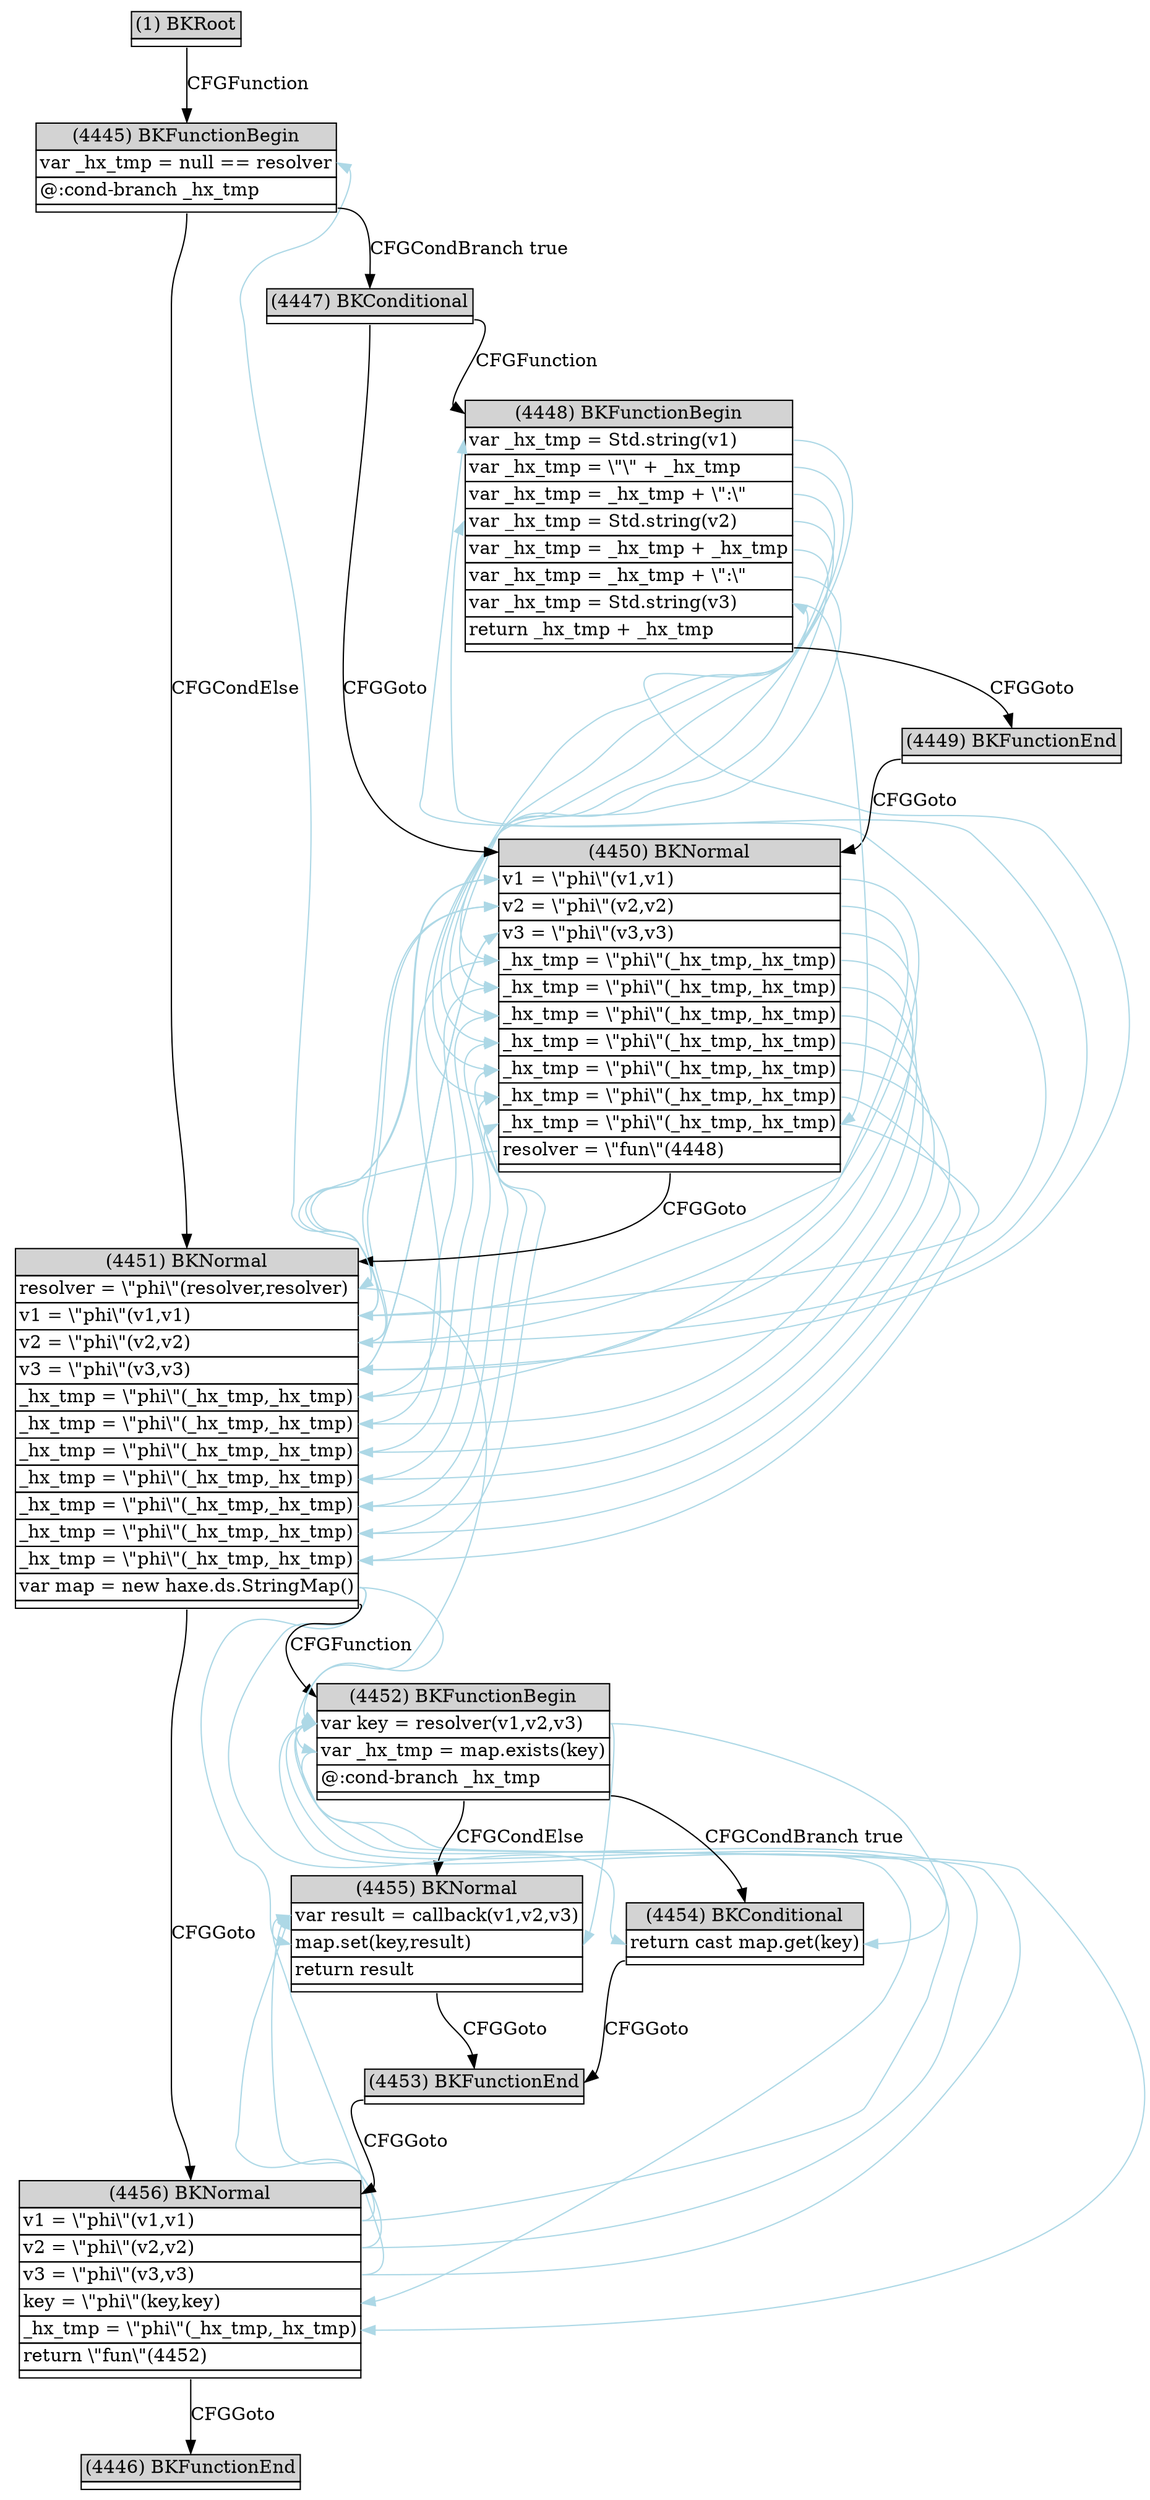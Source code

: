 digraph graphname {
	node [shape=plaintext];
n4456[label=<<table BORDER="0" CELLBORDER="1" CELLSPACING="0">
	<tr><td port="in" bgcolor="lightgray">(4456) BKNormal</td></tr>
	<tr><td port="ep0" align="left">v1 = \"phi\"(v1,v1)</td></tr>
	<tr><td port="ep1" align="left">v2 = \"phi\"(v2,v2)</td></tr>
	<tr><td port="ep2" align="left">v3 = \"phi\"(v3,v3)</td></tr>
	<tr><td port="ep3" align="left">key = \"phi\"(key,key)</td></tr>
	<tr><td port="ep4" align="left">_hx_tmp = \"phi\"(_hx_tmp,_hx_tmp)</td></tr>
	<tr><td port="e0" align="left">return \"fun\"(4452)</td></tr>
	<tr><td port="out"></td></tr>
</table>>];
n4455[label=<<table BORDER="0" CELLBORDER="1" CELLSPACING="0">
	<tr><td port="in" bgcolor="lightgray">(4455) BKNormal</td></tr>
	<tr><td port="e0" align="left">var result = callback(v1,v2,v3)</td></tr>
	<tr><td port="e1" align="left">map.set(key,result)</td></tr>
	<tr><td port="e2" align="left">return result</td></tr>
	<tr><td port="out"></td></tr>
</table>>];
n4454[label=<<table BORDER="0" CELLBORDER="1" CELLSPACING="0">
	<tr><td port="in" bgcolor="lightgray">(4454) BKConditional</td></tr>
	<tr><td port="e0" align="left">return cast map.get(key)</td></tr>
	<tr><td port="out"></td></tr>
</table>>];
n4453[label=<<table BORDER="0" CELLBORDER="1" CELLSPACING="0">
	<tr><td port="in" bgcolor="lightgray">(4453) BKFunctionEnd</td></tr>
	<tr><td port="out"></td></tr>
</table>>];
n4452[label=<<table BORDER="0" CELLBORDER="1" CELLSPACING="0">
	<tr><td port="in" bgcolor="lightgray">(4452) BKFunctionBegin</td></tr>
	<tr><td port="e0" align="left">var key = resolver(v1,v2,v3)</td></tr>
	<tr><td port="e1" align="left">var _hx_tmp = map.exists(key)</td></tr>
	<tr><td port="e2" align="left">@:cond-branch _hx_tmp</td></tr>
	<tr><td port="out"></td></tr>
</table>>];
n4451[label=<<table BORDER="0" CELLBORDER="1" CELLSPACING="0">
	<tr><td port="in" bgcolor="lightgray">(4451) BKNormal</td></tr>
	<tr><td port="ep0" align="left">resolver = \"phi\"(resolver,resolver)</td></tr>
	<tr><td port="ep1" align="left">v1 = \"phi\"(v1,v1)</td></tr>
	<tr><td port="ep2" align="left">v2 = \"phi\"(v2,v2)</td></tr>
	<tr><td port="ep3" align="left">v3 = \"phi\"(v3,v3)</td></tr>
	<tr><td port="ep4" align="left">_hx_tmp = \"phi\"(_hx_tmp,_hx_tmp)</td></tr>
	<tr><td port="ep5" align="left">_hx_tmp = \"phi\"(_hx_tmp,_hx_tmp)</td></tr>
	<tr><td port="ep6" align="left">_hx_tmp = \"phi\"(_hx_tmp,_hx_tmp)</td></tr>
	<tr><td port="ep7" align="left">_hx_tmp = \"phi\"(_hx_tmp,_hx_tmp)</td></tr>
	<tr><td port="ep8" align="left">_hx_tmp = \"phi\"(_hx_tmp,_hx_tmp)</td></tr>
	<tr><td port="ep9" align="left">_hx_tmp = \"phi\"(_hx_tmp,_hx_tmp)</td></tr>
	<tr><td port="ep10" align="left">_hx_tmp = \"phi\"(_hx_tmp,_hx_tmp)</td></tr>
	<tr><td port="e0" align="left">var map = new haxe.ds.StringMap()</td></tr>
	<tr><td port="out"></td></tr>
</table>>];
n4450[label=<<table BORDER="0" CELLBORDER="1" CELLSPACING="0">
	<tr><td port="in" bgcolor="lightgray">(4450) BKNormal</td></tr>
	<tr><td port="ep0" align="left">v1 = \"phi\"(v1,v1)</td></tr>
	<tr><td port="ep1" align="left">v2 = \"phi\"(v2,v2)</td></tr>
	<tr><td port="ep2" align="left">v3 = \"phi\"(v3,v3)</td></tr>
	<tr><td port="ep3" align="left">_hx_tmp = \"phi\"(_hx_tmp,_hx_tmp)</td></tr>
	<tr><td port="ep4" align="left">_hx_tmp = \"phi\"(_hx_tmp,_hx_tmp)</td></tr>
	<tr><td port="ep5" align="left">_hx_tmp = \"phi\"(_hx_tmp,_hx_tmp)</td></tr>
	<tr><td port="ep6" align="left">_hx_tmp = \"phi\"(_hx_tmp,_hx_tmp)</td></tr>
	<tr><td port="ep7" align="left">_hx_tmp = \"phi\"(_hx_tmp,_hx_tmp)</td></tr>
	<tr><td port="ep8" align="left">_hx_tmp = \"phi\"(_hx_tmp,_hx_tmp)</td></tr>
	<tr><td port="ep9" align="left">_hx_tmp = \"phi\"(_hx_tmp,_hx_tmp)</td></tr>
	<tr><td port="e0" align="left">resolver = \"fun\"(4448)</td></tr>
	<tr><td port="out"></td></tr>
</table>>];
n4449[label=<<table BORDER="0" CELLBORDER="1" CELLSPACING="0">
	<tr><td port="in" bgcolor="lightgray">(4449) BKFunctionEnd</td></tr>
	<tr><td port="out"></td></tr>
</table>>];
n4448[label=<<table BORDER="0" CELLBORDER="1" CELLSPACING="0">
	<tr><td port="in" bgcolor="lightgray">(4448) BKFunctionBegin</td></tr>
	<tr><td port="e0" align="left">var _hx_tmp = Std.string(v1)</td></tr>
	<tr><td port="e1" align="left">var _hx_tmp = \"\" + _hx_tmp</td></tr>
	<tr><td port="e2" align="left">var _hx_tmp = _hx_tmp + \":\"</td></tr>
	<tr><td port="e3" align="left">var _hx_tmp = Std.string(v2)</td></tr>
	<tr><td port="e4" align="left">var _hx_tmp = _hx_tmp + _hx_tmp</td></tr>
	<tr><td port="e5" align="left">var _hx_tmp = _hx_tmp + \":\"</td></tr>
	<tr><td port="e6" align="left">var _hx_tmp = Std.string(v3)</td></tr>
	<tr><td port="e7" align="left">return _hx_tmp + _hx_tmp</td></tr>
	<tr><td port="out"></td></tr>
</table>>];
n4447[label=<<table BORDER="0" CELLBORDER="1" CELLSPACING="0">
	<tr><td port="in" bgcolor="lightgray">(4447) BKConditional</td></tr>
	<tr><td port="out"></td></tr>
</table>>];
n4446[label=<<table BORDER="0" CELLBORDER="1" CELLSPACING="0">
	<tr><td port="in" bgcolor="lightgray">(4446) BKFunctionEnd</td></tr>
	<tr><td port="out"></td></tr>
</table>>];
n4445[label=<<table BORDER="0" CELLBORDER="1" CELLSPACING="0">
	<tr><td port="in" bgcolor="lightgray">(4445) BKFunctionBegin</td></tr>
	<tr><td port="e0" align="left">var _hx_tmp = null == resolver</td></tr>
	<tr><td port="e1" align="left">@:cond-branch _hx_tmp</td></tr>
	<tr><td port="out"></td></tr>
</table>>];
n1[label=<<table BORDER="0" CELLBORDER="1" CELLSPACING="0">
	<tr><td port="in" bgcolor="lightgray">(1) BKRoot</td></tr>
	<tr><td port="out"></td></tr>
</table>>];
n1:out -> n4445:in[label="CFGFunction"];
n4445:out -> n4451:in[label="CFGCondElse"];
n4445:out -> n4447:in[label="CFGCondBranch true"];
n4447:out -> n4450:in[label="CFGGoto"];
n4447:out -> n4448:in[label="CFGFunction"];
n4448:out -> n4449:in[label="CFGGoto"];
n4449:out -> n4450:in[label="CFGGoto"];
n4450:out -> n4451:in[label="CFGGoto"];
n4451:out -> n4456:in[label="CFGGoto"];
n4451:out -> n4452:in[label="CFGFunction"];
n4452:out -> n4455:in[label="CFGCondElse"];
n4452:out -> n4454:in[label="CFGCondBranch true"];
n4454:out -> n4453:in[label="CFGGoto"];
n4453:out -> n4456:in[label="CFGGoto"];
n4455:out -> n4453:in[label="CFGGoto"];
n4456:out -> n4446:in[label="CFGGoto"];
n4451:ep0 -> n4445:e0[color=lightblue,constraint=false];
n4451:ep1 -> n4450:ep0[color=lightblue,constraint=false];
n4451:ep1 -> n4448:e0[color=lightblue,constraint=false];
n4451:ep1 -> n4450:ep0[color=lightblue,constraint=false];
n4451:ep2 -> n4450:ep1[color=lightblue,constraint=false];
n4451:ep2 -> n4448:e3[color=lightblue,constraint=false];
n4451:ep2 -> n4450:ep1[color=lightblue,constraint=false];
n4451:ep3 -> n4450:ep2[color=lightblue,constraint=false];
n4451:ep3 -> n4448:e6[color=lightblue,constraint=false];
n4451:ep3 -> n4450:ep2[color=lightblue,constraint=false];
n4451:ep4 -> n4450:ep3[color=lightblue,constraint=false];
n4451:ep5 -> n4450:ep4[color=lightblue,constraint=false];
n4451:ep6 -> n4450:ep5[color=lightblue,constraint=false];
n4451:ep7 -> n4450:ep6[color=lightblue,constraint=false];
n4451:ep8 -> n4450:ep7[color=lightblue,constraint=false];
n4451:ep9 -> n4450:ep8[color=lightblue,constraint=false];
n4451:ep10 -> n4450:ep9[color=lightblue,constraint=false];
n4456:ep0 -> n4455:e0[color=lightblue,constraint=false];
n4456:ep0 -> n4452:e0[color=lightblue,constraint=false];
n4456:ep1 -> n4455:e0[color=lightblue,constraint=false];
n4456:ep1 -> n4452:e0[color=lightblue,constraint=false];
n4456:ep2 -> n4455:e0[color=lightblue,constraint=false];
n4456:ep2 -> n4452:e0[color=lightblue,constraint=false];
n4448:e0 -> n4450:ep3[color=lightblue,constraint=false];
n4448:e1 -> n4450:ep4[color=lightblue,constraint=false];
n4448:e2 -> n4450:ep5[color=lightblue,constraint=false];
n4448:e3 -> n4450:ep6[color=lightblue,constraint=false];
n4448:e4 -> n4450:ep7[color=lightblue,constraint=false];
n4448:e5 -> n4450:ep8[color=lightblue,constraint=false];
n4448:e6 -> n4450:ep9[color=lightblue,constraint=false];
n4450:ep0 -> n4451:ep1[color=lightblue,constraint=false];
n4450:ep1 -> n4451:ep2[color=lightblue,constraint=false];
n4450:ep2 -> n4451:ep3[color=lightblue,constraint=false];
n4450:ep3 -> n4451:ep4[color=lightblue,constraint=false];
n4450:ep4 -> n4451:ep5[color=lightblue,constraint=false];
n4450:ep5 -> n4451:ep6[color=lightblue,constraint=false];
n4450:ep6 -> n4451:ep7[color=lightblue,constraint=false];
n4450:ep7 -> n4451:ep8[color=lightblue,constraint=false];
n4450:ep8 -> n4451:ep9[color=lightblue,constraint=false];
n4450:ep9 -> n4451:ep10[color=lightblue,constraint=false];
n4450:e0 -> n4451:ep0[color=lightblue,constraint=false];
n4451:ep0 -> n4452:e0[color=lightblue,constraint=false];
n4451:e0 -> n4455:e1[color=lightblue,constraint=false];
n4451:e0 -> n4454:e0[color=lightblue,constraint=false];
n4451:e0 -> n4452:e1[color=lightblue,constraint=false];
n4452:e0 -> n4455:e1[color=lightblue,constraint=false];
n4452:e0 -> n4456:ep3[color=lightblue,constraint=false];
n4452:e0 -> n4454:e0[color=lightblue,constraint=false];
n4452:e1 -> n4456:ep4[color=lightblue,constraint=false];
}
